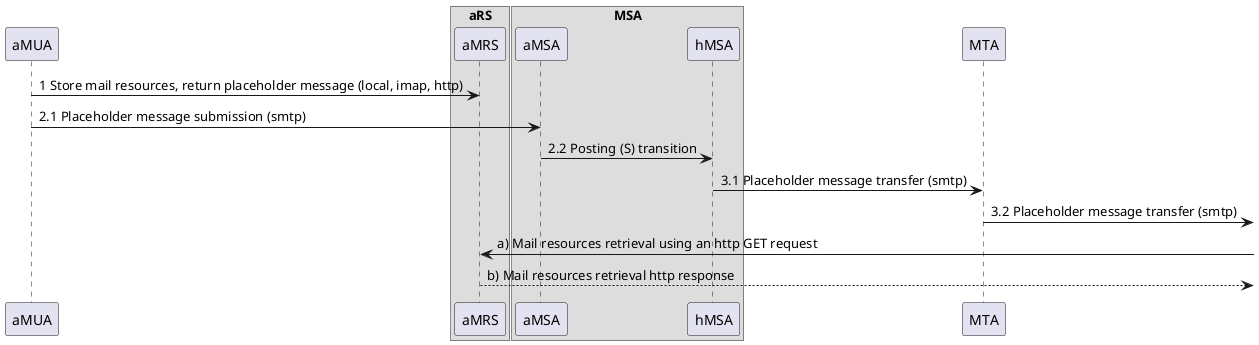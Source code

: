 @startuml Authorization-Enhanced Internet Mail Architecture, message flow part I.

/'
Message
Message User Agent (MUA)
    Author MUA (aMUA)
    Recipient MUA (rMUA)
Message Submission Agent (MSA)
    Author-focused MSA functions (aMSA)
    MHS-focused MSA functions (hMSA)
Message Transfer Agent (MTA)
Message Delivery Agent (MDA)
    Recipient-focused MDA functions (rMDA)
    MHS-focused MDA functions (hMDA)
Resource Server (RS)
Resource Retrieval Agent (RRA)
Mail Resource Store (MRS)
    Author MRS (aMRS)
    Recipient MRS (rMRS)    
'/

'ADMD I. (foo.com)
participant "aMUA" as aMUA /'MUA'/
box "aRS" /'Author Resource Server'/
participant "aMRS" as aMRS /'Author MRS'/
end box
box "MSA" /'MSA'/
participant "aMSA" as aMSA /'Author-focused MSA'/
participant "hMSA" as hMSA /'MHS-focused MSA'/
end box
participant "MTA" as MTA /'MTA'/

aMUA -> aMRS : 1 Store mail resources, return placeholder message (local, imap, http)
aMUA -> aMSA : 2.1 Placeholder message submission (smtp)
aMSA -> hMSA : 2.2 Posting (S) transition
hMSA -> MTA : 3.1 Placeholder message transfer (smtp)
MTA ->] : 3.2 Placeholder message transfer (smtp)
aMRS <-] : a) Mail resources retrieval using an http GET request
aMRS -->] : b) Mail resources retrieval http response

@enduml